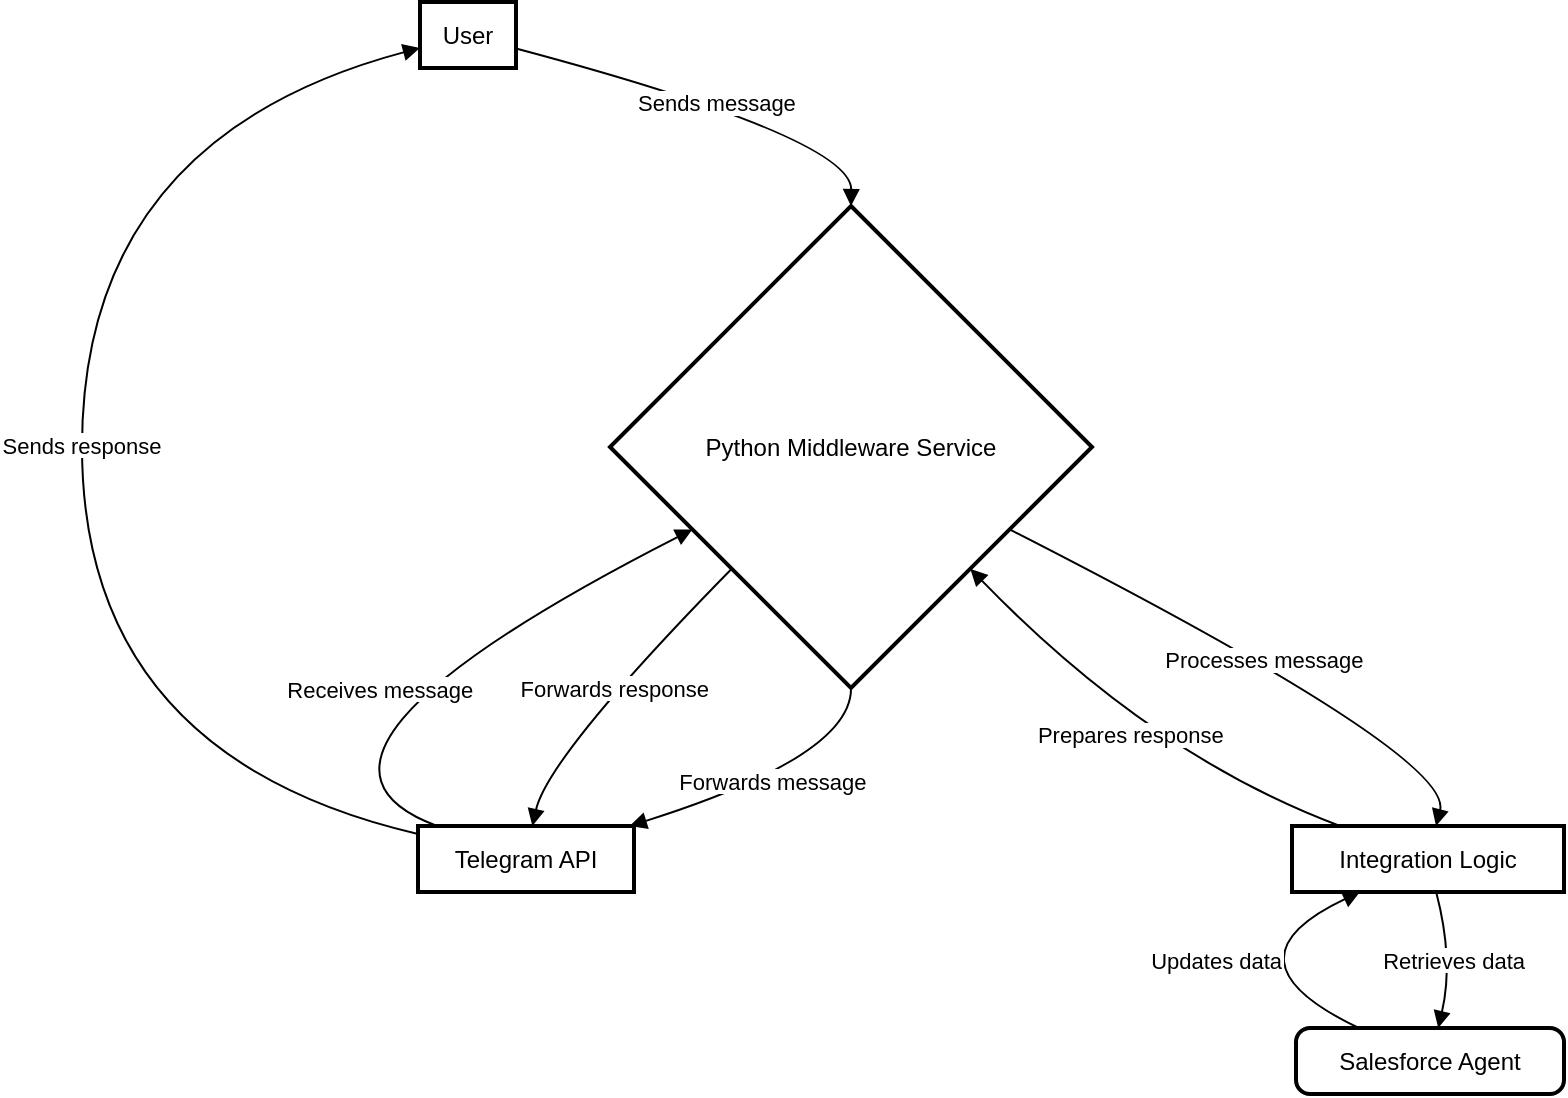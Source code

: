 <mxfile version="24.6.0" type="github">
  <diagram name="Page-1" id="FnZwd4wk_DNA2JofFEJg">
    <mxGraphModel>
      <root>
        <mxCell id="0" />
        <mxCell id="1" parent="0" />
        <mxCell id="2" value="User" style="whiteSpace=wrap;strokeWidth=2;" vertex="1" parent="1">
          <mxGeometry x="223" width="48" height="33" as="geometry" />
        </mxCell>
        <mxCell id="3" value="Python Middleware Service" style="rhombus;strokeWidth=2;whiteSpace=wrap;" vertex="1" parent="1">
          <mxGeometry x="318" y="102" width="241" height="241" as="geometry" />
        </mxCell>
        <mxCell id="4" value="Telegram API" style="whiteSpace=wrap;strokeWidth=2;" vertex="1" parent="1">
          <mxGeometry x="222" y="412" width="108" height="33" as="geometry" />
        </mxCell>
        <mxCell id="5" value="Integration Logic" style="whiteSpace=wrap;strokeWidth=2;" vertex="1" parent="1">
          <mxGeometry x="659" y="412" width="136" height="33" as="geometry" />
        </mxCell>
        <mxCell id="6" value="Salesforce Agent" style="rounded=1;absoluteArcSize=1;arcSize=14;whiteSpace=wrap;strokeWidth=2;" vertex="1" parent="1">
          <mxGeometry x="661" y="513" width="134" height="33" as="geometry" />
        </mxCell>
        <mxCell id="7" value="Sends message" style="curved=1;startArrow=none;endArrow=block;exitX=0.99;exitY=0.7;entryX=0.5;entryY=0;" edge="1" parent="1" source="2" target="3">
          <mxGeometry relative="1" as="geometry">
            <Array as="points">
              <mxPoint x="439" y="68" />
            </Array>
          </mxGeometry>
        </mxCell>
        <mxCell id="8" value="Forwards message" style="curved=1;startArrow=none;endArrow=block;exitX=0.5;exitY=1;entryX=0.99;entryY=-0.01;" edge="1" parent="1" source="3" target="4">
          <mxGeometry relative="1" as="geometry">
            <Array as="points">
              <mxPoint x="439" y="377" />
            </Array>
          </mxGeometry>
        </mxCell>
        <mxCell id="9" value="Receives message" style="curved=1;startArrow=none;endArrow=block;exitX=0.08;exitY=-0.01;entryX=0;entryY=0.76;" edge="1" parent="1" source="4" target="3">
          <mxGeometry relative="1" as="geometry">
            <Array as="points">
              <mxPoint x="137" y="377" />
            </Array>
          </mxGeometry>
        </mxCell>
        <mxCell id="10" value="Processes message" style="curved=1;startArrow=none;endArrow=block;exitX=1;exitY=0.76;entryX=0.53;entryY=-0.01;" edge="1" parent="1" source="3" target="5">
          <mxGeometry relative="1" as="geometry">
            <Array as="points">
              <mxPoint x="740" y="377" />
            </Array>
          </mxGeometry>
        </mxCell>
        <mxCell id="11" value="Retrieves data" style="curved=1;startArrow=none;endArrow=block;exitX=0.53;exitY=1;entryX=0.53;entryY=0.01;" edge="1" parent="1" source="5" target="6">
          <mxGeometry relative="1" as="geometry">
            <Array as="points">
              <mxPoint x="740" y="479" />
            </Array>
          </mxGeometry>
        </mxCell>
        <mxCell id="12" value="Updates data" style="curved=1;startArrow=none;endArrow=block;exitX=0.24;exitY=0.01;entryX=0.25;entryY=1;" edge="1" parent="1" source="6" target="5">
          <mxGeometry relative="1" as="geometry">
            <Array as="points">
              <mxPoint x="621" y="479" />
            </Array>
          </mxGeometry>
        </mxCell>
        <mxCell id="13" value="Prepares response" style="curved=1;startArrow=none;endArrow=block;exitX=0.17;exitY=-0.01;entryX=0.99;entryY=1;" edge="1" parent="1" source="5" target="3">
          <mxGeometry relative="1" as="geometry">
            <Array as="points">
              <mxPoint x="589" y="377" />
            </Array>
          </mxGeometry>
        </mxCell>
        <mxCell id="14" value="Forwards response" style="curved=1;startArrow=none;endArrow=block;exitX=0.01;exitY=1;entryX=0.53;entryY=-0.01;" edge="1" parent="1" source="3" target="4">
          <mxGeometry relative="1" as="geometry">
            <Array as="points">
              <mxPoint x="287" y="377" />
            </Array>
          </mxGeometry>
        </mxCell>
        <mxCell id="15" value="Sends response" style="curved=1;startArrow=none;endArrow=block;exitX=0;exitY=0.12;entryX=-0.01;entryY=0.7;" edge="1" parent="1" source="4" target="2">
          <mxGeometry relative="1" as="geometry">
            <Array as="points">
              <mxPoint x="54" y="377" />
              <mxPoint x="54" y="68" />
            </Array>
          </mxGeometry>
        </mxCell>
      </root>
    </mxGraphModel>
  </diagram>
</mxfile>
